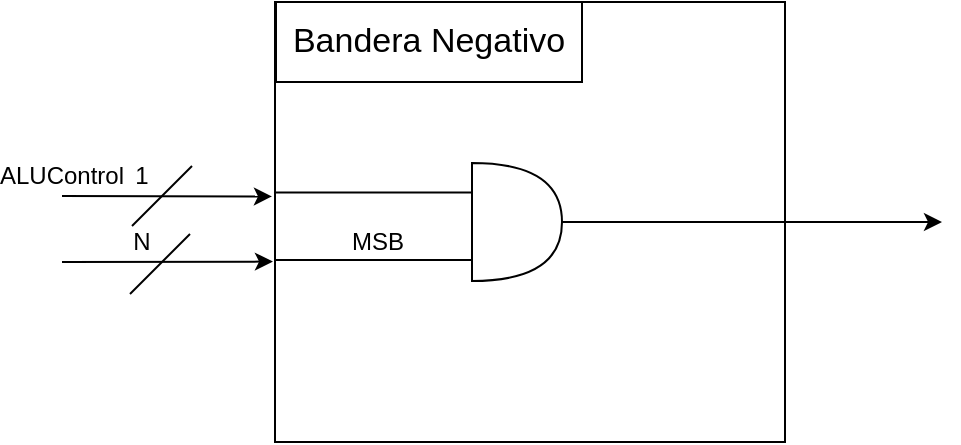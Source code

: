 <mxfile version="11.1.4" type="device"><diagram id="MORtJKQW4egz1wEnNANK" name="Negativo"><mxGraphModel dx="865" dy="508" grid="1" gridSize="10" guides="1" tooltips="1" connect="1" arrows="1" fold="1" page="1" pageScale="1" pageWidth="850" pageHeight="1100" math="0" shadow="0"><root><mxCell id="0"/><mxCell id="1" parent="0"/><mxCell id="uCGXMgx8L_a_YDV-KDci-1" value="" style="rounded=0;whiteSpace=wrap;html=1;strokeColor=#000000;" parent="1" vertex="1"><mxGeometry x="296.5" y="260" width="255" height="220" as="geometry"/></mxCell><mxCell id="uCGXMgx8L_a_YDV-KDci-2" value="&lt;font style=&quot;font-size: 17px&quot;&gt;Bandera Negativo&lt;/font&gt;" style="rounded=0;whiteSpace=wrap;html=1;" parent="1" vertex="1"><mxGeometry x="297" y="260" width="153" height="40" as="geometry"/></mxCell><mxCell id="uCGXMgx8L_a_YDV-KDci-7" style="edgeStyle=orthogonalEdgeStyle;rounded=0;orthogonalLoop=1;jettySize=auto;html=1;exitX=1;exitY=0.5;exitDx=0;exitDy=0;exitPerimeter=0;entryX=1;entryY=0.5;entryDx=0;entryDy=0;endArrow=none;endFill=0;" parent="1" source="uCGXMgx8L_a_YDV-KDci-3" target="uCGXMgx8L_a_YDV-KDci-1" edge="1"><mxGeometry relative="1" as="geometry"><Array as="points"><mxPoint x="460" y="370"/><mxPoint x="460" y="370"/></Array></mxGeometry></mxCell><mxCell id="uCGXMgx8L_a_YDV-KDci-11" style="edgeStyle=orthogonalEdgeStyle;rounded=0;orthogonalLoop=1;jettySize=auto;html=1;exitX=0;exitY=0.75;exitDx=0;exitDy=0;exitPerimeter=0;endArrow=none;endFill=0;" parent="1" source="uCGXMgx8L_a_YDV-KDci-3" edge="1"><mxGeometry relative="1" as="geometry"><Array as="points"><mxPoint x="297" y="389"/></Array><mxPoint x="297" y="389" as="targetPoint"/></mxGeometry></mxCell><mxCell id="MLgoQoj3NnbLX0wpPat9-1" style="edgeStyle=orthogonalEdgeStyle;rounded=0;orthogonalLoop=1;jettySize=auto;html=1;exitX=0;exitY=0.25;exitDx=0;exitDy=0;exitPerimeter=0;entryX=-0.002;entryY=0.433;entryDx=0;entryDy=0;entryPerimeter=0;endArrow=none;endFill=0;" edge="1" parent="1" source="uCGXMgx8L_a_YDV-KDci-3" target="uCGXMgx8L_a_YDV-KDci-1"><mxGeometry relative="1" as="geometry"><Array as="points"><mxPoint x="375" y="355"/><mxPoint x="375" y="355"/></Array></mxGeometry></mxCell><mxCell id="uCGXMgx8L_a_YDV-KDci-3" value="" style="shape=or;whiteSpace=wrap;html=1;" parent="1" vertex="1"><mxGeometry x="395" y="340.5" width="45" height="59" as="geometry"/></mxCell><mxCell id="uCGXMgx8L_a_YDV-KDci-13" value="MSB" style="text;html=1;strokeColor=none;fillColor=none;align=center;verticalAlign=middle;whiteSpace=wrap;rounded=0;" parent="1" vertex="1"><mxGeometry x="328" y="370" width="40" height="20" as="geometry"/></mxCell><mxCell id="uCGXMgx8L_a_YDV-KDci-14" value="" style="endArrow=classic;html=1;entryX=-0.004;entryY=0.59;entryDx=0;entryDy=0;entryPerimeter=0;" parent="1" target="uCGXMgx8L_a_YDV-KDci-1" edge="1"><mxGeometry width="50" height="50" relative="1" as="geometry"><mxPoint x="190" y="390" as="sourcePoint"/><mxPoint x="290" y="390" as="targetPoint"/></mxGeometry></mxCell><mxCell id="uCGXMgx8L_a_YDV-KDci-15" value="" style="endArrow=classic;html=1;exitX=1;exitY=0.5;exitDx=0;exitDy=0;" parent="1" source="uCGXMgx8L_a_YDV-KDci-1" edge="1"><mxGeometry width="50" height="50" relative="1" as="geometry"><mxPoint x="570" y="380" as="sourcePoint"/><mxPoint x="630" y="370" as="targetPoint"/></mxGeometry></mxCell><mxCell id="uCGXMgx8L_a_YDV-KDci-16" value="" style="endArrow=none;html=1;" parent="1" edge="1"><mxGeometry width="50" height="50" relative="1" as="geometry"><mxPoint x="224" y="406" as="sourcePoint"/><mxPoint x="254" y="376" as="targetPoint"/></mxGeometry></mxCell><mxCell id="uCGXMgx8L_a_YDV-KDci-19" value="N" style="text;html=1;strokeColor=none;fillColor=none;align=center;verticalAlign=middle;whiteSpace=wrap;rounded=0;" parent="1" vertex="1"><mxGeometry x="210" y="370" width="40" height="20" as="geometry"/></mxCell><mxCell id="MLgoQoj3NnbLX0wpPat9-3" value="" style="endArrow=classic;html=1;entryX=-0.006;entryY=0.442;entryDx=0;entryDy=0;entryPerimeter=0;" edge="1" parent="1" target="uCGXMgx8L_a_YDV-KDci-1"><mxGeometry width="50" height="50" relative="1" as="geometry"><mxPoint x="190" y="357" as="sourcePoint"/><mxPoint x="220" y="320" as="targetPoint"/></mxGeometry></mxCell><mxCell id="MLgoQoj3NnbLX0wpPat9-5" value="ALUControl" style="text;html=1;strokeColor=none;fillColor=none;align=center;verticalAlign=middle;whiteSpace=wrap;rounded=0;" vertex="1" parent="1"><mxGeometry x="170" y="337" width="40" height="20" as="geometry"/></mxCell><mxCell id="MLgoQoj3NnbLX0wpPat9-6" value="" style="endArrow=none;html=1;" edge="1" parent="1"><mxGeometry width="50" height="50" relative="1" as="geometry"><mxPoint x="225" y="372" as="sourcePoint"/><mxPoint x="255" y="342" as="targetPoint"/></mxGeometry></mxCell><mxCell id="MLgoQoj3NnbLX0wpPat9-7" value="1" style="text;html=1;strokeColor=none;fillColor=none;align=center;verticalAlign=middle;whiteSpace=wrap;rounded=0;" vertex="1" parent="1"><mxGeometry x="210" y="337" width="40" height="20" as="geometry"/></mxCell></root></mxGraphModel></diagram><diagram id="vGGxr320wca0DIEAsTZs" name="Cero"><mxGraphModel dx="1038" dy="609" grid="1" gridSize="10" guides="1" tooltips="1" connect="1" arrows="1" fold="1" page="1" pageScale="1" pageWidth="850" pageHeight="1100" math="0" shadow="0"><root><mxCell id="QheWU0xImgFCbDf8wxNH-0"/><mxCell id="QheWU0xImgFCbDf8wxNH-1" parent="QheWU0xImgFCbDf8wxNH-0"/><mxCell id="PKjYbydn0P22alM0_FTd-0" value="" style="rounded=0;whiteSpace=wrap;html=1;strokeColor=#000000;" parent="QheWU0xImgFCbDf8wxNH-1" vertex="1"><mxGeometry x="296.5" y="260" width="255" height="220" as="geometry"/></mxCell><mxCell id="4uXnQFoyH2Q6u5ln0Tuk-0" value="" style="verticalLabelPosition=bottom;shadow=0;dashed=0;align=center;fillColor=#ffffff;html=1;verticalAlign=top;strokeWidth=1;shape=mxgraph.electrical.logic_gates.logic_gate;operation=or;negating=1;" parent="QheWU0xImgFCbDf8wxNH-1" vertex="1"><mxGeometry x="383" y="340" width="100" height="60" as="geometry"/></mxCell><mxCell id="PKjYbydn0P22alM0_FTd-1" value="&lt;font style=&quot;font-size: 17px&quot;&gt;Bandera Cero&lt;/font&gt;" style="rounded=0;whiteSpace=wrap;html=1;" parent="QheWU0xImgFCbDf8wxNH-1" vertex="1"><mxGeometry x="297" y="260" width="153" height="40" as="geometry"/></mxCell><mxCell id="PKjYbydn0P22alM0_FTd-2" style="edgeStyle=orthogonalEdgeStyle;rounded=0;orthogonalLoop=1;jettySize=auto;html=1;exitX=1;exitY=0.5;exitDx=0;exitDy=0;exitPerimeter=0;entryX=1;entryY=0.5;entryDx=0;entryDy=0;endArrow=none;endFill=0;" parent="QheWU0xImgFCbDf8wxNH-1" source="4uXnQFoyH2Q6u5ln0Tuk-0" target="PKjYbydn0P22alM0_FTd-0" edge="1"><mxGeometry relative="1" as="geometry"><Array as="points"><mxPoint x="520" y="370"/><mxPoint x="520" y="370"/></Array><mxPoint x="440" y="370.333" as="sourcePoint"/></mxGeometry></mxCell><mxCell id="PKjYbydn0P22alM0_FTd-14" style="edgeStyle=orthogonalEdgeStyle;rounded=0;orthogonalLoop=1;jettySize=auto;html=1;exitX=0;exitY=0.75;exitDx=0;exitDy=0;entryX=0.001;entryY=0.568;entryDx=0;entryDy=0;entryPerimeter=0;endArrow=none;endFill=0;exitPerimeter=0;" parent="QheWU0xImgFCbDf8wxNH-1" source="4uXnQFoyH2Q6u5ln0Tuk-0" target="PKjYbydn0P22alM0_FTd-0" edge="1"><mxGeometry relative="1" as="geometry"><mxPoint x="389.993" y="384.443" as="sourcePoint"/><Array as="points"><mxPoint x="350" y="385"/></Array></mxGeometry></mxCell><mxCell id="PKjYbydn0P22alM0_FTd-7" value="MSB" style="text;html=1;strokeColor=none;fillColor=none;align=center;verticalAlign=middle;whiteSpace=wrap;rounded=0;" parent="QheWU0xImgFCbDf8wxNH-1" vertex="1"><mxGeometry x="328" y="367" width="40" height="20" as="geometry"/></mxCell><mxCell id="PKjYbydn0P22alM0_FTd-8" value="" style="endArrow=classic;html=1;entryX=0;entryY=0.5;entryDx=0;entryDy=0;" parent="QheWU0xImgFCbDf8wxNH-1" target="PKjYbydn0P22alM0_FTd-0" edge="1"><mxGeometry width="50" height="50" relative="1" as="geometry"><mxPoint x="190" y="370" as="sourcePoint"/><mxPoint x="290" y="390" as="targetPoint"/></mxGeometry></mxCell><mxCell id="PKjYbydn0P22alM0_FTd-9" value="" style="endArrow=classic;html=1;exitX=1;exitY=0.5;exitDx=0;exitDy=0;" parent="QheWU0xImgFCbDf8wxNH-1" source="PKjYbydn0P22alM0_FTd-0" edge="1"><mxGeometry width="50" height="50" relative="1" as="geometry"><mxPoint x="570" y="380" as="sourcePoint"/><mxPoint x="630" y="370" as="targetPoint"/></mxGeometry></mxCell><mxCell id="PKjYbydn0P22alM0_FTd-10" value="" style="endArrow=none;html=1;" parent="QheWU0xImgFCbDf8wxNH-1" edge="1"><mxGeometry width="50" height="50" relative="1" as="geometry"><mxPoint x="229" y="386" as="sourcePoint"/><mxPoint x="259" y="356" as="targetPoint"/></mxGeometry></mxCell><mxCell id="PKjYbydn0P22alM0_FTd-11" value="N" style="text;html=1;strokeColor=none;fillColor=none;align=center;verticalAlign=middle;whiteSpace=wrap;rounded=0;" parent="QheWU0xImgFCbDf8wxNH-1" vertex="1"><mxGeometry x="215" y="350" width="40" height="20" as="geometry"/></mxCell><mxCell id="PKjYbydn0P22alM0_FTd-15" value="LSB" style="text;html=1;strokeColor=none;fillColor=none;align=center;verticalAlign=middle;whiteSpace=wrap;rounded=0;" parent="QheWU0xImgFCbDf8wxNH-1" vertex="1"><mxGeometry x="328" y="338" width="40" height="20" as="geometry"/></mxCell><mxCell id="PKjYbydn0P22alM0_FTd-18" value="" style="endArrow=none;html=1;entryX=0;entryY=0.25;entryDx=0;entryDy=0;rounded=0;entryPerimeter=0;" parent="QheWU0xImgFCbDf8wxNH-1" target="4uXnQFoyH2Q6u5ln0Tuk-0" edge="1"><mxGeometry width="50" height="50" relative="1" as="geometry"><mxPoint x="297" y="355" as="sourcePoint"/><mxPoint x="390.0" y="354.5" as="targetPoint"/></mxGeometry></mxCell><mxCell id="PKjYbydn0P22alM0_FTd-13" value="....." style="text;html=1;strokeColor=none;fillColor=none;align=center;verticalAlign=middle;whiteSpace=wrap;rounded=0;rotation=90;" parent="QheWU0xImgFCbDf8wxNH-1" vertex="1"><mxGeometry x="400" y="358" width="40" height="20" as="geometry"/></mxCell></root></mxGraphModel></diagram><diagram id="z9jm2N2AvhCnPbvd7a_o" name="Acarreo"><mxGraphModel dx="865" dy="508" grid="1" gridSize="10" guides="1" tooltips="1" connect="1" arrows="1" fold="1" page="1" pageScale="1" pageWidth="850" pageHeight="1100" math="0" shadow="0"><root><mxCell id="oSlunQquuCSCr6ItcEzj-0"/><mxCell id="oSlunQquuCSCr6ItcEzj-1" parent="oSlunQquuCSCr6ItcEzj-0"/><mxCell id="joStU8V0t-wEez-CHdcG-0" value="" style="rounded=0;whiteSpace=wrap;html=1;strokeColor=#000000;" vertex="1" parent="oSlunQquuCSCr6ItcEzj-1"><mxGeometry x="296.5" y="260" width="255" height="220" as="geometry"/></mxCell><mxCell id="joStU8V0t-wEez-CHdcG-29" style="edgeStyle=orthogonalEdgeStyle;rounded=0;orthogonalLoop=1;jettySize=auto;html=1;exitX=0;exitY=0.25;exitDx=0;exitDy=0;entryX=0;entryY=0.25;entryDx=0;entryDy=0;entryPerimeter=0;endArrow=none;endFill=0;" edge="1" parent="oSlunQquuCSCr6ItcEzj-1" source="joStU8V0t-wEez-CHdcG-0" target="joStU8V0t-wEez-CHdcG-14"><mxGeometry relative="1" as="geometry"><Array as="points"><mxPoint x="340" y="315"/><mxPoint x="340" y="359"/></Array></mxGeometry></mxCell><mxCell id="joStU8V0t-wEez-CHdcG-26" style="edgeStyle=orthogonalEdgeStyle;rounded=0;orthogonalLoop=1;jettySize=auto;html=1;exitX=0;exitY=0.75;exitDx=0;exitDy=0;entryX=0;entryY=0.75;entryDx=0;entryDy=0;entryPerimeter=0;endArrow=none;endFill=0;" edge="1" parent="oSlunQquuCSCr6ItcEzj-1" source="joStU8V0t-wEez-CHdcG-0" target="joStU8V0t-wEez-CHdcG-14"><mxGeometry relative="1" as="geometry"><Array as="points"><mxPoint x="340" y="425"/><mxPoint x="340" y="381"/></Array></mxGeometry></mxCell><mxCell id="joStU8V0t-wEez-CHdcG-3" value="&lt;font style=&quot;font-size: 17px&quot;&gt;Bandera Acarreo&lt;/font&gt;" style="rounded=0;whiteSpace=wrap;html=1;" vertex="1" parent="oSlunQquuCSCr6ItcEzj-1"><mxGeometry x="297" y="260" width="153" height="40" as="geometry"/></mxCell><mxCell id="joStU8V0t-wEez-CHdcG-5" value="" style="endArrow=classic;html=1;exitX=1;exitY=0.5;exitDx=0;exitDy=0;" edge="1" parent="oSlunQquuCSCr6ItcEzj-1" source="joStU8V0t-wEez-CHdcG-0"><mxGeometry width="50" height="50" relative="1" as="geometry"><mxPoint x="570" y="380" as="sourcePoint"/><mxPoint x="630" y="370" as="targetPoint"/></mxGeometry></mxCell><mxCell id="joStU8V0t-wEez-CHdcG-13" style="edgeStyle=orthogonalEdgeStyle;rounded=0;orthogonalLoop=1;jettySize=auto;html=1;exitX=1;exitY=0.5;exitDx=0;exitDy=0;exitPerimeter=0;entryX=1;entryY=0.5;entryDx=0;entryDy=0;endArrow=none;endFill=0;" edge="1" parent="oSlunQquuCSCr6ItcEzj-1" source="joStU8V0t-wEez-CHdcG-14" target="joStU8V0t-wEez-CHdcG-0"><mxGeometry relative="1" as="geometry"><Array as="points"><mxPoint x="500" y="370"/><mxPoint x="500" y="370"/></Array></mxGeometry></mxCell><mxCell id="joStU8V0t-wEez-CHdcG-14" value="" style="shape=or;whiteSpace=wrap;html=1;aspect=fixed;" vertex="1" parent="oSlunQquuCSCr6ItcEzj-1"><mxGeometry x="400" y="347.5" width="36" height="45" as="geometry"/></mxCell><mxCell id="joStU8V0t-wEez-CHdcG-17" value="" style="endArrow=classic;html=1;entryX=0;entryY=0.75;entryDx=0;entryDy=0;" edge="1" parent="oSlunQquuCSCr6ItcEzj-1" target="joStU8V0t-wEez-CHdcG-0"><mxGeometry width="50" height="50" relative="1" as="geometry"><mxPoint x="200" y="425" as="sourcePoint"/><mxPoint x="240" y="360" as="targetPoint"/></mxGeometry></mxCell><mxCell id="joStU8V0t-wEez-CHdcG-21" value="" style="endArrow=none;html=1;" edge="1" parent="oSlunQquuCSCr6ItcEzj-1"><mxGeometry width="50" height="50" relative="1" as="geometry"><mxPoint x="240" y="434.5" as="sourcePoint"/><mxPoint x="259" y="415" as="targetPoint"/></mxGeometry></mxCell><mxCell id="joStU8V0t-wEez-CHdcG-27" value="" style="endArrow=classic;html=1;entryX=0;entryY=0.25;entryDx=0;entryDy=0;" edge="1" parent="oSlunQquuCSCr6ItcEzj-1" target="joStU8V0t-wEez-CHdcG-0"><mxGeometry width="50" height="50" relative="1" as="geometry"><mxPoint x="200" y="315" as="sourcePoint"/><mxPoint x="276.5" y="330" as="targetPoint"/></mxGeometry></mxCell><mxCell id="joStU8V0t-wEez-CHdcG-28" value="" style="endArrow=none;html=1;" edge="1" parent="oSlunQquuCSCr6ItcEzj-1"><mxGeometry width="50" height="50" relative="1" as="geometry"><mxPoint x="240" y="325.5" as="sourcePoint"/><mxPoint x="259" y="306" as="targetPoint"/></mxGeometry></mxCell><mxCell id="AxYEL_A0Ip3eylPhG-0S-0" value="ALUControl" style="text;html=1;strokeColor=none;fillColor=none;align=center;verticalAlign=middle;whiteSpace=wrap;rounded=0;" vertex="1" parent="oSlunQquuCSCr6ItcEzj-1"><mxGeometry x="180" y="290" width="40" height="20" as="geometry"/></mxCell><mxCell id="AxYEL_A0Ip3eylPhG-0S-2" value="1" style="text;html=1;strokeColor=none;fillColor=none;align=center;verticalAlign=middle;whiteSpace=wrap;rounded=0;" vertex="1" parent="oSlunQquuCSCr6ItcEzj-1"><mxGeometry x="220" y="298" width="40" height="20" as="geometry"/></mxCell><mxCell id="AxYEL_A0Ip3eylPhG-0S-6" value="Acarreo" style="text;html=1;strokeColor=none;fillColor=none;align=center;verticalAlign=middle;whiteSpace=wrap;rounded=0;" vertex="1" parent="oSlunQquuCSCr6ItcEzj-1"><mxGeometry x="180" y="400" width="40" height="20" as="geometry"/></mxCell><mxCell id="AxYEL_A0Ip3eylPhG-0S-7" value="1" style="text;html=1;strokeColor=none;fillColor=none;align=center;verticalAlign=middle;whiteSpace=wrap;rounded=0;" vertex="1" parent="oSlunQquuCSCr6ItcEzj-1"><mxGeometry x="220" y="406" width="40" height="20" as="geometry"/></mxCell></root></mxGraphModel></diagram><diagram id="-eSLlyql37s2GZQpe_l1" name="Overflow"><mxGraphModel dx="1221" dy="716" grid="1" gridSize="10" guides="1" tooltips="1" connect="1" arrows="1" fold="1" page="1" pageScale="1" pageWidth="850" pageHeight="1100" math="0" shadow="0"><root><mxCell id="NgbaIk33vTQUHyOfxr6l-0"/><mxCell id="NgbaIk33vTQUHyOfxr6l-1" parent="NgbaIk33vTQUHyOfxr6l-0"/><mxCell id="HPkadR1MMR-XBUCCxn91-0" value="" style="rounded=0;whiteSpace=wrap;html=1;strokeColor=#000000;" parent="NgbaIk33vTQUHyOfxr6l-1" vertex="1"><mxGeometry x="296.5" y="260" width="255" height="220" as="geometry"/></mxCell><mxCell id="AZNFuJXXvKVNP4XpZLyy-16" style="edgeStyle=orthogonalEdgeStyle;rounded=0;orthogonalLoop=1;jettySize=auto;html=1;exitX=0;exitY=0.5;exitDx=0;exitDy=0;entryX=0.228;entryY=0.506;entryDx=0;entryDy=0;entryPerimeter=0;endArrow=none;endFill=0;" edge="1" parent="NgbaIk33vTQUHyOfxr6l-1" source="HPkadR1MMR-XBUCCxn91-0" target="AZNFuJXXvKVNP4XpZLyy-29"><mxGeometry relative="1" as="geometry"><mxPoint x="396.143" y="414.857" as="targetPoint"/><Array as="points"><mxPoint x="320" y="370"/><mxPoint x="320" y="415"/></Array></mxGeometry></mxCell><mxCell id="AZNFuJXXvKVNP4XpZLyy-7" style="edgeStyle=orthogonalEdgeStyle;rounded=0;orthogonalLoop=1;jettySize=auto;html=1;exitX=0;exitY=0.25;exitDx=0;exitDy=0;entryX=0;entryY=0.25;entryDx=0;entryDy=0;entryPerimeter=0;endArrow=none;endFill=0;" edge="1" parent="NgbaIk33vTQUHyOfxr6l-1" source="HPkadR1MMR-XBUCCxn91-0" target="AZNFuJXXvKVNP4XpZLyy-30"><mxGeometry relative="1" as="geometry"><mxPoint x="380" y="321.167" as="targetPoint"/><Array as="points"><mxPoint x="360" y="315"/><mxPoint x="360" y="321"/></Array></mxGeometry></mxCell><mxCell id="HPkadR1MMR-XBUCCxn91-1" value="&lt;font style=&quot;font-size: 17px&quot;&gt;Bandera Overflow&lt;/font&gt;" style="rounded=0;whiteSpace=wrap;html=1;" parent="NgbaIk33vTQUHyOfxr6l-1" vertex="1"><mxGeometry x="297" y="260" width="153" height="40" as="geometry"/></mxCell><mxCell id="HPkadR1MMR-XBUCCxn91-7" value="" style="endArrow=classic;html=1;entryX=-0.002;entryY=0.362;entryDx=0;entryDy=0;entryPerimeter=0;" parent="NgbaIk33vTQUHyOfxr6l-1" target="HPkadR1MMR-XBUCCxn91-0" edge="1"><mxGeometry width="50" height="50" relative="1" as="geometry"><mxPoint x="200" y="340" as="sourcePoint"/><mxPoint x="290" y="390" as="targetPoint"/></mxGeometry></mxCell><mxCell id="HPkadR1MMR-XBUCCxn91-8" value="" style="endArrow=classic;html=1;exitX=1;exitY=0.5;exitDx=0;exitDy=0;" parent="NgbaIk33vTQUHyOfxr6l-1" source="HPkadR1MMR-XBUCCxn91-0" edge="1"><mxGeometry width="50" height="50" relative="1" as="geometry"><mxPoint x="570" y="380" as="sourcePoint"/><mxPoint x="630" y="370" as="targetPoint"/></mxGeometry></mxCell><mxCell id="HPkadR1MMR-XBUCCxn91-10" value="1" style="text;html=1;strokeColor=none;fillColor=none;align=center;verticalAlign=middle;whiteSpace=wrap;rounded=0;" parent="NgbaIk33vTQUHyOfxr6l-1" vertex="1"><mxGeometry x="215" y="404" width="40" height="20" as="geometry"/></mxCell><mxCell id="AZNFuJXXvKVNP4XpZLyy-3" style="edgeStyle=orthogonalEdgeStyle;rounded=0;orthogonalLoop=1;jettySize=auto;html=1;exitX=1;exitY=0.5;exitDx=0;exitDy=0;exitPerimeter=0;entryX=0;entryY=0.75;entryDx=0;entryDy=0;entryPerimeter=0;endArrow=none;endFill=0;" edge="1" parent="NgbaIk33vTQUHyOfxr6l-1" source="AZNFuJXXvKVNP4XpZLyy-29" target="AZNFuJXXvKVNP4XpZLyy-2"><mxGeometry relative="1" as="geometry"><mxPoint x="445.286" y="414.857" as="sourcePoint"/><Array as="points"><mxPoint x="466" y="415"/><mxPoint x="466" y="379"/><mxPoint x="486" y="379"/></Array></mxGeometry></mxCell><mxCell id="AZNFuJXXvKVNP4XpZLyy-10" style="edgeStyle=orthogonalEdgeStyle;rounded=0;orthogonalLoop=1;jettySize=auto;html=1;exitX=0;exitY=0.75;exitDx=0;exitDy=0;exitPerimeter=0;entryX=0;entryY=0.75;entryDx=0;entryDy=0;endArrow=none;endFill=0;" edge="1" parent="NgbaIk33vTQUHyOfxr6l-1" source="AZNFuJXXvKVNP4XpZLyy-29" target="HPkadR1MMR-XBUCCxn91-0"><mxGeometry relative="1" as="geometry"><mxPoint x="380.143" y="424.571" as="sourcePoint"/><Array as="points"><mxPoint x="360" y="425"/><mxPoint x="360" y="425"/></Array></mxGeometry></mxCell><mxCell id="AZNFuJXXvKVNP4XpZLyy-15" style="edgeStyle=orthogonalEdgeStyle;rounded=0;orthogonalLoop=1;jettySize=auto;html=1;exitX=0;exitY=0.25;exitDx=0;exitDy=0;exitPerimeter=0;endArrow=none;endFill=0;" edge="1" parent="NgbaIk33vTQUHyOfxr6l-1" source="AZNFuJXXvKVNP4XpZLyy-29"><mxGeometry relative="1" as="geometry"><mxPoint x="350" y="340" as="targetPoint"/><mxPoint x="380.143" y="405.143" as="sourcePoint"/></mxGeometry></mxCell><mxCell id="AZNFuJXXvKVNP4XpZLyy-4" style="edgeStyle=orthogonalEdgeStyle;rounded=0;orthogonalLoop=1;jettySize=auto;html=1;exitX=1;exitY=0.5;exitDx=0;exitDy=0;exitPerimeter=0;entryX=0;entryY=0.25;entryDx=0;entryDy=0;entryPerimeter=0;endArrow=none;endFill=0;" edge="1" parent="NgbaIk33vTQUHyOfxr6l-1" source="AZNFuJXXvKVNP4XpZLyy-30" target="AZNFuJXXvKVNP4XpZLyy-2"><mxGeometry relative="1" as="geometry"><mxPoint x="445" y="330.333" as="sourcePoint"/></mxGeometry></mxCell><mxCell id="AZNFuJXXvKVNP4XpZLyy-8" style="edgeStyle=orthogonalEdgeStyle;rounded=0;orthogonalLoop=1;jettySize=auto;html=1;exitX=0;exitY=0.75;exitDx=0;exitDy=0;exitPerimeter=0;entryX=-0.006;entryY=0.364;entryDx=0;entryDy=0;entryPerimeter=0;endArrow=none;endFill=0;" edge="1" parent="NgbaIk33vTQUHyOfxr6l-1" source="AZNFuJXXvKVNP4XpZLyy-30" target="HPkadR1MMR-XBUCCxn91-0"><mxGeometry relative="1" as="geometry"><mxPoint x="380" y="340.333" as="sourcePoint"/><Array as="points"><mxPoint x="360" y="340"/></Array></mxGeometry></mxCell><mxCell id="AZNFuJXXvKVNP4XpZLyy-5" style="edgeStyle=orthogonalEdgeStyle;rounded=0;orthogonalLoop=1;jettySize=auto;html=1;exitX=0;exitY=0.5;exitDx=0;exitDy=0;exitPerimeter=0;entryX=0;entryY=0.5;entryDx=0;entryDy=0;endArrow=none;endFill=0;" edge="1" parent="NgbaIk33vTQUHyOfxr6l-1"><mxGeometry relative="1" as="geometry"><mxPoint x="485.833" y="366.333" as="sourcePoint"/><mxPoint x="296.667" y="368.833" as="targetPoint"/><Array as="points"><mxPoint x="486" y="369"/></Array></mxGeometry></mxCell><mxCell id="AZNFuJXXvKVNP4XpZLyy-11" style="edgeStyle=orthogonalEdgeStyle;rounded=0;orthogonalLoop=1;jettySize=auto;html=1;exitX=1;exitY=0.5;exitDx=0;exitDy=0;exitPerimeter=0;entryX=1;entryY=0.5;entryDx=0;entryDy=0;endArrow=none;endFill=0;" edge="1" parent="NgbaIk33vTQUHyOfxr6l-1" source="AZNFuJXXvKVNP4XpZLyy-2" target="HPkadR1MMR-XBUCCxn91-0"><mxGeometry relative="1" as="geometry"/></mxCell><mxCell id="AZNFuJXXvKVNP4XpZLyy-2" value="" style="shape=or;whiteSpace=wrap;html=1;aspect=fixed;" vertex="1" parent="NgbaIk33vTQUHyOfxr6l-1"><mxGeometry x="486" y="347.5" width="36" height="45" as="geometry"/></mxCell><mxCell id="AZNFuJXXvKVNP4XpZLyy-6" value="" style="endArrow=classic;html=1;entryX=0;entryY=0.25;entryDx=0;entryDy=0;" edge="1" parent="NgbaIk33vTQUHyOfxr6l-1" target="HPkadR1MMR-XBUCCxn91-0"><mxGeometry width="50" height="50" relative="1" as="geometry"><mxPoint x="200" y="315" as="sourcePoint"/><mxPoint x="260" y="300" as="targetPoint"/></mxGeometry></mxCell><mxCell id="AZNFuJXXvKVNP4XpZLyy-9" value="" style="endArrow=classic;html=1;entryX=0;entryY=0.75;entryDx=0;entryDy=0;" edge="1" parent="NgbaIk33vTQUHyOfxr6l-1" target="HPkadR1MMR-XBUCCxn91-0"><mxGeometry width="50" height="50" relative="1" as="geometry"><mxPoint x="200" y="425" as="sourcePoint"/><mxPoint x="270" y="430" as="targetPoint"/></mxGeometry></mxCell><mxCell id="AZNFuJXXvKVNP4XpZLyy-14" value="" style="endArrow=classic;html=1;entryX=0;entryY=0.5;entryDx=0;entryDy=0;" edge="1" parent="NgbaIk33vTQUHyOfxr6l-1" target="HPkadR1MMR-XBUCCxn91-0"><mxGeometry width="50" height="50" relative="1" as="geometry"><mxPoint x="200" y="370" as="sourcePoint"/><mxPoint x="240" y="360" as="targetPoint"/></mxGeometry></mxCell><mxCell id="AZNFuJXXvKVNP4XpZLyy-18" value="" style="endArrow=none;html=1;" edge="1" parent="NgbaIk33vTQUHyOfxr6l-1"><mxGeometry width="50" height="50" relative="1" as="geometry"><mxPoint x="233" y="325" as="sourcePoint"/><mxPoint x="252" y="305.5" as="targetPoint"/></mxGeometry></mxCell><mxCell id="AZNFuJXXvKVNP4XpZLyy-19" value="1" style="text;html=1;strokeColor=none;fillColor=none;align=center;verticalAlign=middle;whiteSpace=wrap;rounded=0;" vertex="1" parent="NgbaIk33vTQUHyOfxr6l-1"><mxGeometry x="215" y="294.5" width="40" height="20" as="geometry"/></mxCell><mxCell id="AZNFuJXXvKVNP4XpZLyy-24" value="" style="endArrow=none;html=1;" edge="1" parent="NgbaIk33vTQUHyOfxr6l-1"><mxGeometry width="50" height="50" relative="1" as="geometry"><mxPoint x="231" y="350" as="sourcePoint"/><mxPoint x="250" y="330.5" as="targetPoint"/></mxGeometry></mxCell><mxCell id="AZNFuJXXvKVNP4XpZLyy-25" value="" style="endArrow=none;html=1;" edge="1" parent="NgbaIk33vTQUHyOfxr6l-1"><mxGeometry width="50" height="50" relative="1" as="geometry"><mxPoint x="230" y="380" as="sourcePoint"/><mxPoint x="249" y="360.5" as="targetPoint"/></mxGeometry></mxCell><mxCell id="AZNFuJXXvKVNP4XpZLyy-26" value="1" style="text;html=1;strokeColor=none;fillColor=none;align=center;verticalAlign=middle;whiteSpace=wrap;rounded=0;" vertex="1" parent="NgbaIk33vTQUHyOfxr6l-1"><mxGeometry x="214" y="321.5" width="40" height="20" as="geometry"/></mxCell><mxCell id="AZNFuJXXvKVNP4XpZLyy-28" value="" style="endArrow=none;html=1;" edge="1" parent="NgbaIk33vTQUHyOfxr6l-1"><mxGeometry width="50" height="50" relative="1" as="geometry"><mxPoint x="230" y="434.5" as="sourcePoint"/><mxPoint x="249" y="415" as="targetPoint"/></mxGeometry></mxCell><mxCell id="AZNFuJXXvKVNP4XpZLyy-29" value="" style="verticalLabelPosition=bottom;shadow=0;dashed=0;align=center;fillColor=#ffffff;html=1;verticalAlign=top;strokeWidth=1;shape=mxgraph.electrical.logic_gates.logic_gate;operation=xor;negating=1;aspect=fixed;" vertex="1" parent="NgbaIk33vTQUHyOfxr6l-1"><mxGeometry x="380" y="395.5" width="65" height="39" as="geometry"/></mxCell><mxCell id="AZNFuJXXvKVNP4XpZLyy-30" value="" style="verticalLabelPosition=bottom;shadow=0;dashed=0;align=center;fillColor=#ffffff;html=1;verticalAlign=top;strokeWidth=1;shape=mxgraph.electrical.logic_gates.logic_gate;operation=xor;aspect=fixed;" vertex="1" parent="NgbaIk33vTQUHyOfxr6l-1"><mxGeometry x="381.5" y="311" width="65" height="39" as="geometry"/></mxCell><mxCell id="gYWhB3eEFIGajqQOgAEp-0" value="1" style="text;html=1;strokeColor=none;fillColor=none;align=center;verticalAlign=middle;whiteSpace=wrap;rounded=0;" vertex="1" parent="NgbaIk33vTQUHyOfxr6l-1"><mxGeometry x="214" y="351.5" width="40" height="20" as="geometry"/></mxCell><mxCell id="gYWhB3eEFIGajqQOgAEp-1" value="Numero1" style="text;html=1;strokeColor=none;fillColor=none;align=center;verticalAlign=middle;whiteSpace=wrap;rounded=0;" vertex="1" parent="NgbaIk33vTQUHyOfxr6l-1"><mxGeometry x="140" y="294" width="40" height="20" as="geometry"/></mxCell><mxCell id="gYWhB3eEFIGajqQOgAEp-2" value="Numero2" style="text;html=1;strokeColor=none;fillColor=none;align=center;verticalAlign=middle;whiteSpace=wrap;rounded=0;" vertex="1" parent="NgbaIk33vTQUHyOfxr6l-1"><mxGeometry x="140" y="320.5" width="40" height="20" as="geometry"/></mxCell><mxCell id="gYWhB3eEFIGajqQOgAEp-3" value="ALUControl" style="text;html=1;strokeColor=none;fillColor=none;align=center;verticalAlign=middle;whiteSpace=wrap;rounded=0;" vertex="1" parent="NgbaIk33vTQUHyOfxr6l-1"><mxGeometry x="140" y="360" width="40" height="20" as="geometry"/></mxCell><mxCell id="gYWhB3eEFIGajqQOgAEp-4" value="Suma" style="text;html=1;strokeColor=none;fillColor=none;align=center;verticalAlign=middle;whiteSpace=wrap;rounded=0;" vertex="1" parent="NgbaIk33vTQUHyOfxr6l-1"><mxGeometry x="140" y="415" width="40" height="20" as="geometry"/></mxCell></root></mxGraphModel></diagram></mxfile>